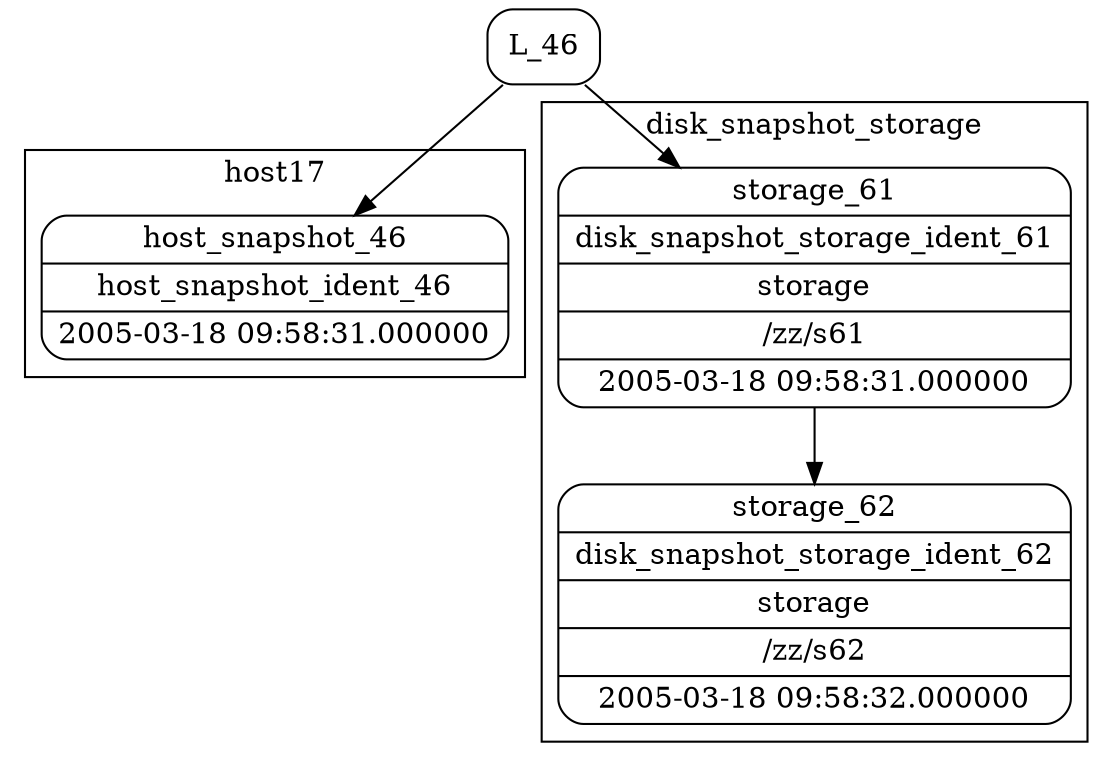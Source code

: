 digraph structs{
rankdir=TB
node[shape=record]
subgraph cluster_host17{
        label = "host17"
        node[shape=record]
        Host_snapshot_46 [label="{<f0> host_snapshot_46|<f1> host_snapshot_ident_46|<f2> 2005-03-18 09:58:31.000000}" shape=Mrecord];
Host_snapshot_46;
}
subgraph cluster_storage{
            label = "disk_snapshot_storage"
            node[shape=record]
            Storage_61 [label="{<f0> storage_61|<f1> disk_snapshot_storage_ident_61|<f2> storage|<f3> /zz/s61|<f4> 2005-03-18 09:58:31.000000}" shape=Mrecord];
Storage_62 [label="{<f0> storage_62|<f1> disk_snapshot_storage_ident_62|<f2> storage|<f3> /zz/s62|<f4> 2005-03-18 09:58:32.000000}" shape=Mrecord];
Storage_61 -> Storage_62;}
Locator_46 [label="<f0> L_46" shape=Mrecord];
Locator_46 -> Host_snapshot_46;
Locator_46 -> Storage_61;
}
